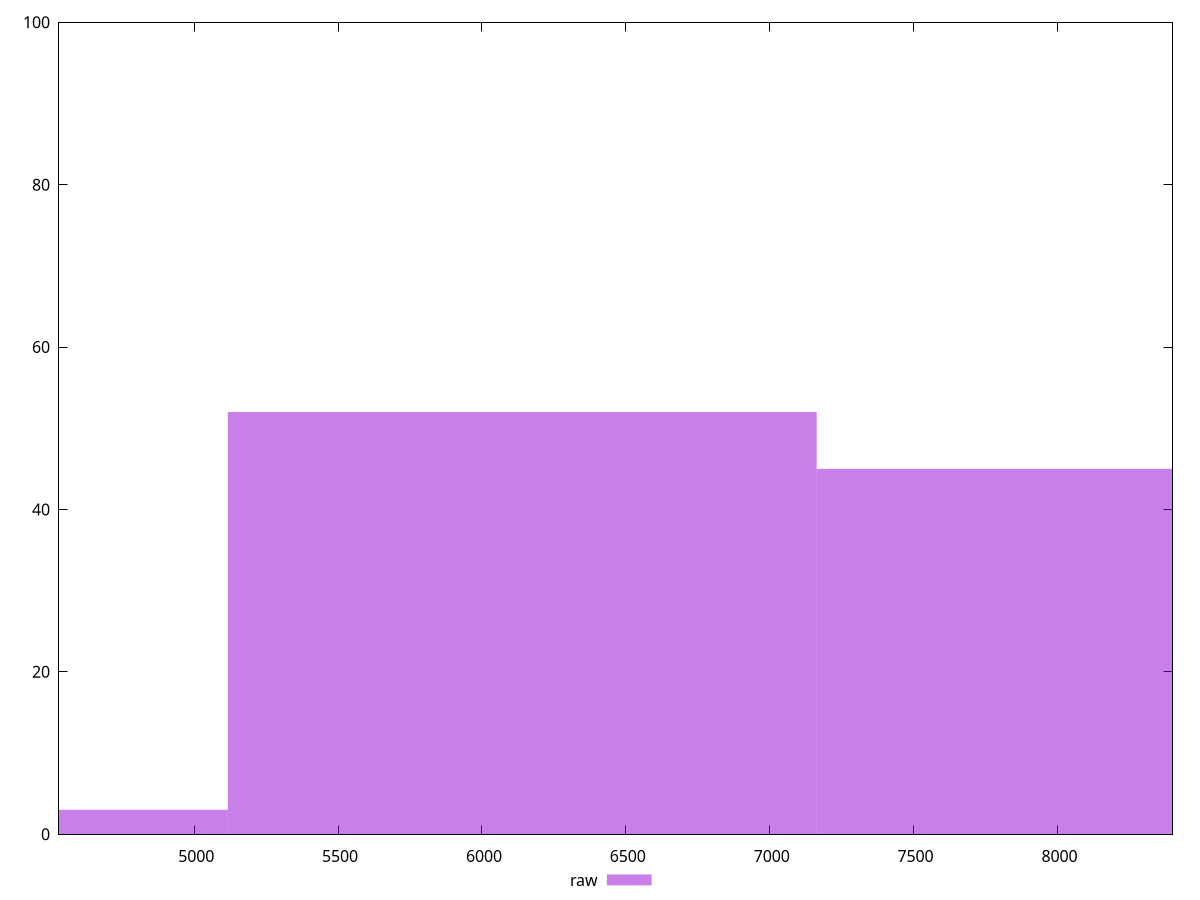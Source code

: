 reset

$raw <<EOF
8186.688431352839 45
6140.016323514629 52
4093.3442156764195 3
EOF

set key outside below
set boxwidth 2046.6721078382097
set xrange [4530:8400]
set yrange [0:100]
set trange [0:100]
set style fill transparent solid 0.5 noborder
set terminal svg size 640, 490 enhanced background rgb 'white'
set output "reprap/uses-http2/samples/pages+cached+noexternal+nomedia+nocss+nojs/raw/histogram.svg"

plot $raw title "raw" with boxes

reset
